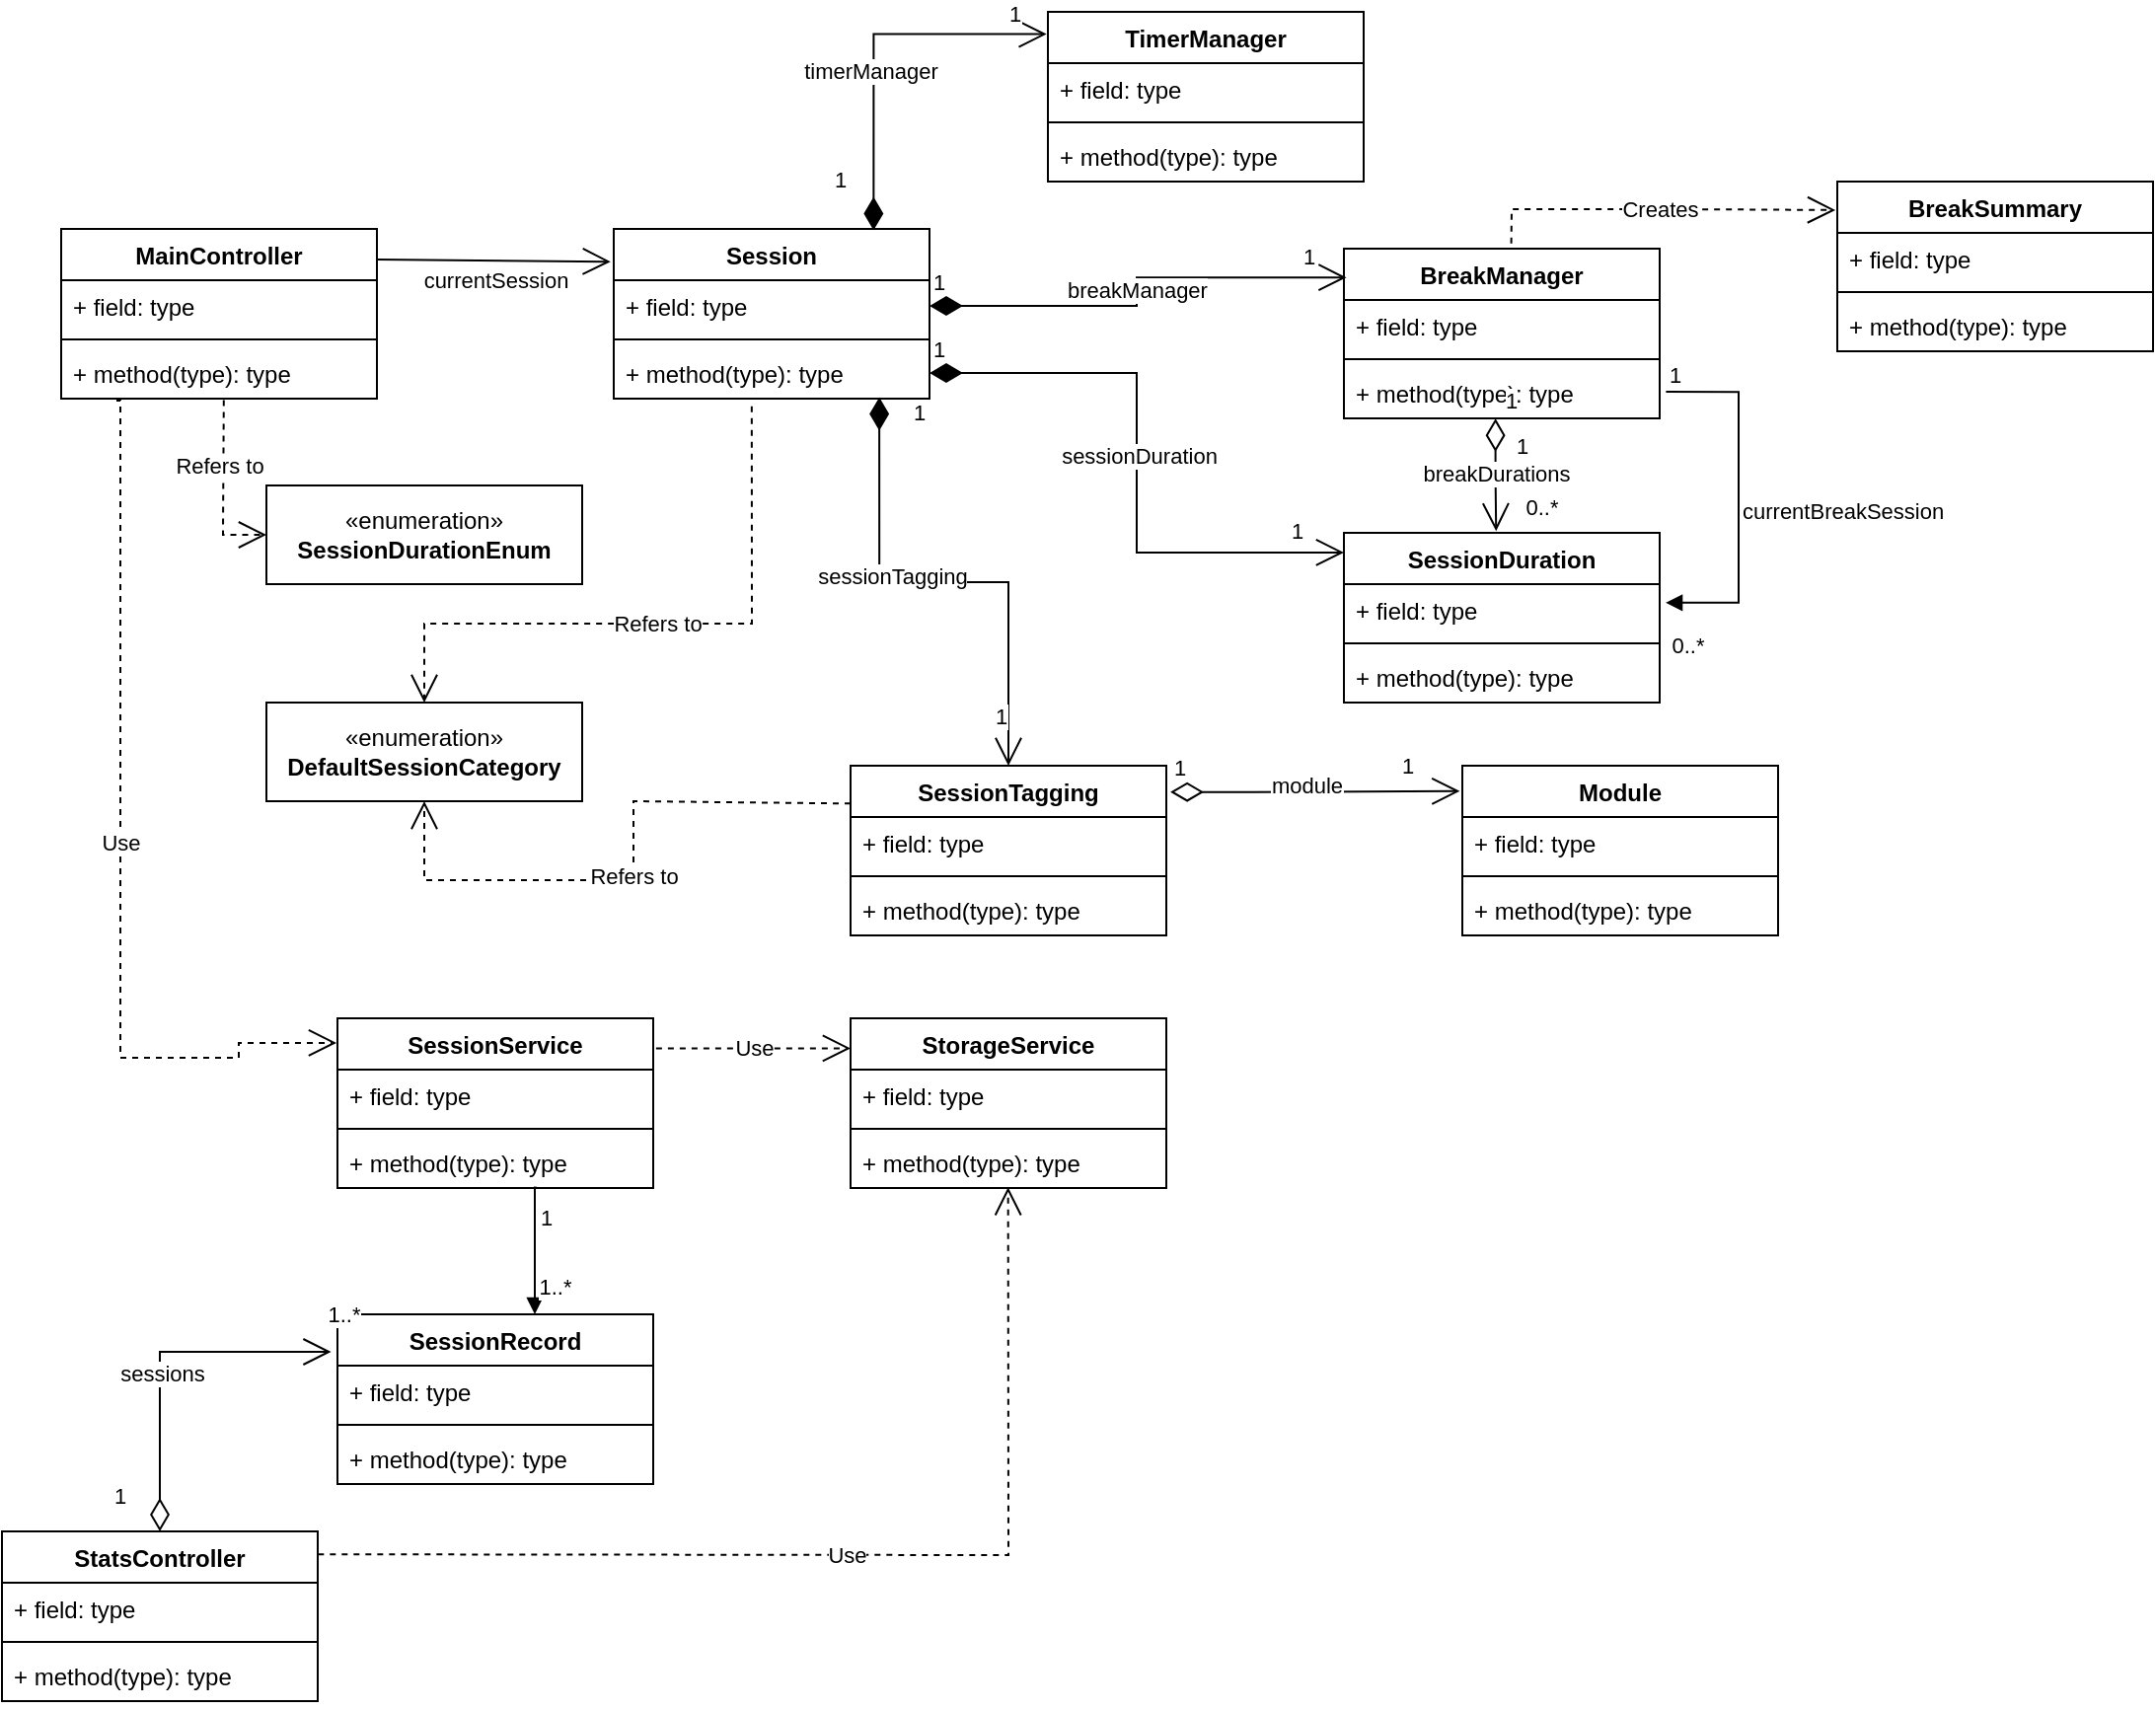 <mxfile version="26.0.14">
  <diagram name="Class Diagram" id="D2dMaaOnBkSUYKfhlZAn">
    <mxGraphModel dx="1320" dy="862" grid="1" gridSize="10" guides="1" tooltips="1" connect="1" arrows="1" fold="1" page="1" pageScale="1" pageWidth="827" pageHeight="1169" math="0" shadow="0">
      <root>
        <mxCell id="0" />
        <mxCell id="1" parent="0" />
        <mxCell id="xvJcPgrTXBg1_X-vIGtB-1" value="MainController" style="swimlane;fontStyle=1;align=center;verticalAlign=top;childLayout=stackLayout;horizontal=1;startSize=26;horizontalStack=0;resizeParent=1;resizeParentMax=0;resizeLast=0;collapsible=1;marginBottom=0;whiteSpace=wrap;html=1;" vertex="1" parent="1">
          <mxGeometry x="150" y="270" width="160" height="86" as="geometry" />
        </mxCell>
        <mxCell id="xvJcPgrTXBg1_X-vIGtB-2" value="+ field: type" style="text;strokeColor=none;fillColor=none;align=left;verticalAlign=top;spacingLeft=4;spacingRight=4;overflow=hidden;rotatable=0;points=[[0,0.5],[1,0.5]];portConstraint=eastwest;whiteSpace=wrap;html=1;" vertex="1" parent="xvJcPgrTXBg1_X-vIGtB-1">
          <mxGeometry y="26" width="160" height="26" as="geometry" />
        </mxCell>
        <mxCell id="xvJcPgrTXBg1_X-vIGtB-3" value="" style="line;strokeWidth=1;fillColor=none;align=left;verticalAlign=middle;spacingTop=-1;spacingLeft=3;spacingRight=3;rotatable=0;labelPosition=right;points=[];portConstraint=eastwest;strokeColor=inherit;" vertex="1" parent="xvJcPgrTXBg1_X-vIGtB-1">
          <mxGeometry y="52" width="160" height="8" as="geometry" />
        </mxCell>
        <mxCell id="xvJcPgrTXBg1_X-vIGtB-4" value="+ method(type): type" style="text;strokeColor=none;fillColor=none;align=left;verticalAlign=top;spacingLeft=4;spacingRight=4;overflow=hidden;rotatable=0;points=[[0,0.5],[1,0.5]];portConstraint=eastwest;whiteSpace=wrap;html=1;" vertex="1" parent="xvJcPgrTXBg1_X-vIGtB-1">
          <mxGeometry y="60" width="160" height="26" as="geometry" />
        </mxCell>
        <mxCell id="xvJcPgrTXBg1_X-vIGtB-5" value="Session" style="swimlane;fontStyle=1;align=center;verticalAlign=top;childLayout=stackLayout;horizontal=1;startSize=26;horizontalStack=0;resizeParent=1;resizeParentMax=0;resizeLast=0;collapsible=1;marginBottom=0;whiteSpace=wrap;html=1;" vertex="1" parent="1">
          <mxGeometry x="430" y="270" width="160" height="86" as="geometry" />
        </mxCell>
        <mxCell id="xvJcPgrTXBg1_X-vIGtB-6" value="+ field: type" style="text;strokeColor=none;fillColor=none;align=left;verticalAlign=top;spacingLeft=4;spacingRight=4;overflow=hidden;rotatable=0;points=[[0,0.5],[1,0.5]];portConstraint=eastwest;whiteSpace=wrap;html=1;" vertex="1" parent="xvJcPgrTXBg1_X-vIGtB-5">
          <mxGeometry y="26" width="160" height="26" as="geometry" />
        </mxCell>
        <mxCell id="xvJcPgrTXBg1_X-vIGtB-7" value="" style="line;strokeWidth=1;fillColor=none;align=left;verticalAlign=middle;spacingTop=-1;spacingLeft=3;spacingRight=3;rotatable=0;labelPosition=right;points=[];portConstraint=eastwest;strokeColor=inherit;" vertex="1" parent="xvJcPgrTXBg1_X-vIGtB-5">
          <mxGeometry y="52" width="160" height="8" as="geometry" />
        </mxCell>
        <mxCell id="xvJcPgrTXBg1_X-vIGtB-8" value="+ method(type): type" style="text;strokeColor=none;fillColor=none;align=left;verticalAlign=top;spacingLeft=4;spacingRight=4;overflow=hidden;rotatable=0;points=[[0,0.5],[1,0.5]];portConstraint=eastwest;whiteSpace=wrap;html=1;" vertex="1" parent="xvJcPgrTXBg1_X-vIGtB-5">
          <mxGeometry y="60" width="160" height="26" as="geometry" />
        </mxCell>
        <mxCell id="xvJcPgrTXBg1_X-vIGtB-9" value="BreakManager" style="swimlane;fontStyle=1;align=center;verticalAlign=top;childLayout=stackLayout;horizontal=1;startSize=26;horizontalStack=0;resizeParent=1;resizeParentMax=0;resizeLast=0;collapsible=1;marginBottom=0;whiteSpace=wrap;html=1;" vertex="1" parent="1">
          <mxGeometry x="800" y="280" width="160" height="86" as="geometry" />
        </mxCell>
        <mxCell id="xvJcPgrTXBg1_X-vIGtB-10" value="+ field: type" style="text;strokeColor=none;fillColor=none;align=left;verticalAlign=top;spacingLeft=4;spacingRight=4;overflow=hidden;rotatable=0;points=[[0,0.5],[1,0.5]];portConstraint=eastwest;whiteSpace=wrap;html=1;" vertex="1" parent="xvJcPgrTXBg1_X-vIGtB-9">
          <mxGeometry y="26" width="160" height="26" as="geometry" />
        </mxCell>
        <mxCell id="xvJcPgrTXBg1_X-vIGtB-11" value="" style="line;strokeWidth=1;fillColor=none;align=left;verticalAlign=middle;spacingTop=-1;spacingLeft=3;spacingRight=3;rotatable=0;labelPosition=right;points=[];portConstraint=eastwest;strokeColor=inherit;" vertex="1" parent="xvJcPgrTXBg1_X-vIGtB-9">
          <mxGeometry y="52" width="160" height="8" as="geometry" />
        </mxCell>
        <mxCell id="xvJcPgrTXBg1_X-vIGtB-12" value="+ method(type): type" style="text;strokeColor=none;fillColor=none;align=left;verticalAlign=top;spacingLeft=4;spacingRight=4;overflow=hidden;rotatable=0;points=[[0,0.5],[1,0.5]];portConstraint=eastwest;whiteSpace=wrap;html=1;" vertex="1" parent="xvJcPgrTXBg1_X-vIGtB-9">
          <mxGeometry y="60" width="160" height="26" as="geometry" />
        </mxCell>
        <mxCell id="xvJcPgrTXBg1_X-vIGtB-13" value="TimerManager" style="swimlane;fontStyle=1;align=center;verticalAlign=top;childLayout=stackLayout;horizontal=1;startSize=26;horizontalStack=0;resizeParent=1;resizeParentMax=0;resizeLast=0;collapsible=1;marginBottom=0;whiteSpace=wrap;html=1;" vertex="1" parent="1">
          <mxGeometry x="650" y="160" width="160" height="86" as="geometry" />
        </mxCell>
        <mxCell id="xvJcPgrTXBg1_X-vIGtB-14" value="+ field: type" style="text;strokeColor=none;fillColor=none;align=left;verticalAlign=top;spacingLeft=4;spacingRight=4;overflow=hidden;rotatable=0;points=[[0,0.5],[1,0.5]];portConstraint=eastwest;whiteSpace=wrap;html=1;" vertex="1" parent="xvJcPgrTXBg1_X-vIGtB-13">
          <mxGeometry y="26" width="160" height="26" as="geometry" />
        </mxCell>
        <mxCell id="xvJcPgrTXBg1_X-vIGtB-15" value="" style="line;strokeWidth=1;fillColor=none;align=left;verticalAlign=middle;spacingTop=-1;spacingLeft=3;spacingRight=3;rotatable=0;labelPosition=right;points=[];portConstraint=eastwest;strokeColor=inherit;" vertex="1" parent="xvJcPgrTXBg1_X-vIGtB-13">
          <mxGeometry y="52" width="160" height="8" as="geometry" />
        </mxCell>
        <mxCell id="xvJcPgrTXBg1_X-vIGtB-16" value="+ method(type): type" style="text;strokeColor=none;fillColor=none;align=left;verticalAlign=top;spacingLeft=4;spacingRight=4;overflow=hidden;rotatable=0;points=[[0,0.5],[1,0.5]];portConstraint=eastwest;whiteSpace=wrap;html=1;" vertex="1" parent="xvJcPgrTXBg1_X-vIGtB-13">
          <mxGeometry y="60" width="160" height="26" as="geometry" />
        </mxCell>
        <mxCell id="xvJcPgrTXBg1_X-vIGtB-17" value="SessionDuration" style="swimlane;fontStyle=1;align=center;verticalAlign=top;childLayout=stackLayout;horizontal=1;startSize=26;horizontalStack=0;resizeParent=1;resizeParentMax=0;resizeLast=0;collapsible=1;marginBottom=0;whiteSpace=wrap;html=1;" vertex="1" parent="1">
          <mxGeometry x="800" y="424" width="160" height="86" as="geometry" />
        </mxCell>
        <mxCell id="xvJcPgrTXBg1_X-vIGtB-18" value="+ field: type" style="text;strokeColor=none;fillColor=none;align=left;verticalAlign=top;spacingLeft=4;spacingRight=4;overflow=hidden;rotatable=0;points=[[0,0.5],[1,0.5]];portConstraint=eastwest;whiteSpace=wrap;html=1;" vertex="1" parent="xvJcPgrTXBg1_X-vIGtB-17">
          <mxGeometry y="26" width="160" height="26" as="geometry" />
        </mxCell>
        <mxCell id="xvJcPgrTXBg1_X-vIGtB-19" value="" style="line;strokeWidth=1;fillColor=none;align=left;verticalAlign=middle;spacingTop=-1;spacingLeft=3;spacingRight=3;rotatable=0;labelPosition=right;points=[];portConstraint=eastwest;strokeColor=inherit;" vertex="1" parent="xvJcPgrTXBg1_X-vIGtB-17">
          <mxGeometry y="52" width="160" height="8" as="geometry" />
        </mxCell>
        <mxCell id="xvJcPgrTXBg1_X-vIGtB-20" value="+ method(type): type" style="text;strokeColor=none;fillColor=none;align=left;verticalAlign=top;spacingLeft=4;spacingRight=4;overflow=hidden;rotatable=0;points=[[0,0.5],[1,0.5]];portConstraint=eastwest;whiteSpace=wrap;html=1;" vertex="1" parent="xvJcPgrTXBg1_X-vIGtB-17">
          <mxGeometry y="60" width="160" height="26" as="geometry" />
        </mxCell>
        <mxCell id="xvJcPgrTXBg1_X-vIGtB-22" value="SessionTagging" style="swimlane;fontStyle=1;align=center;verticalAlign=top;childLayout=stackLayout;horizontal=1;startSize=26;horizontalStack=0;resizeParent=1;resizeParentMax=0;resizeLast=0;collapsible=1;marginBottom=0;whiteSpace=wrap;html=1;" vertex="1" parent="1">
          <mxGeometry x="550" y="542" width="160" height="86" as="geometry" />
        </mxCell>
        <mxCell id="xvJcPgrTXBg1_X-vIGtB-23" value="+ field: type" style="text;strokeColor=none;fillColor=none;align=left;verticalAlign=top;spacingLeft=4;spacingRight=4;overflow=hidden;rotatable=0;points=[[0,0.5],[1,0.5]];portConstraint=eastwest;whiteSpace=wrap;html=1;" vertex="1" parent="xvJcPgrTXBg1_X-vIGtB-22">
          <mxGeometry y="26" width="160" height="26" as="geometry" />
        </mxCell>
        <mxCell id="xvJcPgrTXBg1_X-vIGtB-24" value="" style="line;strokeWidth=1;fillColor=none;align=left;verticalAlign=middle;spacingTop=-1;spacingLeft=3;spacingRight=3;rotatable=0;labelPosition=right;points=[];portConstraint=eastwest;strokeColor=inherit;" vertex="1" parent="xvJcPgrTXBg1_X-vIGtB-22">
          <mxGeometry y="52" width="160" height="8" as="geometry" />
        </mxCell>
        <mxCell id="xvJcPgrTXBg1_X-vIGtB-25" value="+ method(type): type" style="text;strokeColor=none;fillColor=none;align=left;verticalAlign=top;spacingLeft=4;spacingRight=4;overflow=hidden;rotatable=0;points=[[0,0.5],[1,0.5]];portConstraint=eastwest;whiteSpace=wrap;html=1;" vertex="1" parent="xvJcPgrTXBg1_X-vIGtB-22">
          <mxGeometry y="60" width="160" height="26" as="geometry" />
        </mxCell>
        <mxCell id="xvJcPgrTXBg1_X-vIGtB-26" value="Module" style="swimlane;fontStyle=1;align=center;verticalAlign=top;childLayout=stackLayout;horizontal=1;startSize=26;horizontalStack=0;resizeParent=1;resizeParentMax=0;resizeLast=0;collapsible=1;marginBottom=0;whiteSpace=wrap;html=1;" vertex="1" parent="1">
          <mxGeometry x="860" y="542" width="160" height="86" as="geometry" />
        </mxCell>
        <mxCell id="xvJcPgrTXBg1_X-vIGtB-27" value="+ field: type" style="text;strokeColor=none;fillColor=none;align=left;verticalAlign=top;spacingLeft=4;spacingRight=4;overflow=hidden;rotatable=0;points=[[0,0.5],[1,0.5]];portConstraint=eastwest;whiteSpace=wrap;html=1;" vertex="1" parent="xvJcPgrTXBg1_X-vIGtB-26">
          <mxGeometry y="26" width="160" height="26" as="geometry" />
        </mxCell>
        <mxCell id="xvJcPgrTXBg1_X-vIGtB-28" value="" style="line;strokeWidth=1;fillColor=none;align=left;verticalAlign=middle;spacingTop=-1;spacingLeft=3;spacingRight=3;rotatable=0;labelPosition=right;points=[];portConstraint=eastwest;strokeColor=inherit;" vertex="1" parent="xvJcPgrTXBg1_X-vIGtB-26">
          <mxGeometry y="52" width="160" height="8" as="geometry" />
        </mxCell>
        <mxCell id="xvJcPgrTXBg1_X-vIGtB-29" value="+ method(type): type" style="text;strokeColor=none;fillColor=none;align=left;verticalAlign=top;spacingLeft=4;spacingRight=4;overflow=hidden;rotatable=0;points=[[0,0.5],[1,0.5]];portConstraint=eastwest;whiteSpace=wrap;html=1;" vertex="1" parent="xvJcPgrTXBg1_X-vIGtB-26">
          <mxGeometry y="60" width="160" height="26" as="geometry" />
        </mxCell>
        <mxCell id="xvJcPgrTXBg1_X-vIGtB-30" value="SessionService" style="swimlane;fontStyle=1;align=center;verticalAlign=top;childLayout=stackLayout;horizontal=1;startSize=26;horizontalStack=0;resizeParent=1;resizeParentMax=0;resizeLast=0;collapsible=1;marginBottom=0;whiteSpace=wrap;html=1;" vertex="1" parent="1">
          <mxGeometry x="290" y="670" width="160" height="86" as="geometry" />
        </mxCell>
        <mxCell id="xvJcPgrTXBg1_X-vIGtB-31" value="+ field: type" style="text;strokeColor=none;fillColor=none;align=left;verticalAlign=top;spacingLeft=4;spacingRight=4;overflow=hidden;rotatable=0;points=[[0,0.5],[1,0.5]];portConstraint=eastwest;whiteSpace=wrap;html=1;" vertex="1" parent="xvJcPgrTXBg1_X-vIGtB-30">
          <mxGeometry y="26" width="160" height="26" as="geometry" />
        </mxCell>
        <mxCell id="xvJcPgrTXBg1_X-vIGtB-32" value="" style="line;strokeWidth=1;fillColor=none;align=left;verticalAlign=middle;spacingTop=-1;spacingLeft=3;spacingRight=3;rotatable=0;labelPosition=right;points=[];portConstraint=eastwest;strokeColor=inherit;" vertex="1" parent="xvJcPgrTXBg1_X-vIGtB-30">
          <mxGeometry y="52" width="160" height="8" as="geometry" />
        </mxCell>
        <mxCell id="xvJcPgrTXBg1_X-vIGtB-33" value="+ method(type): type" style="text;strokeColor=none;fillColor=none;align=left;verticalAlign=top;spacingLeft=4;spacingRight=4;overflow=hidden;rotatable=0;points=[[0,0.5],[1,0.5]];portConstraint=eastwest;whiteSpace=wrap;html=1;" vertex="1" parent="xvJcPgrTXBg1_X-vIGtB-30">
          <mxGeometry y="60" width="160" height="26" as="geometry" />
        </mxCell>
        <mxCell id="xvJcPgrTXBg1_X-vIGtB-34" value="StorageService" style="swimlane;fontStyle=1;align=center;verticalAlign=top;childLayout=stackLayout;horizontal=1;startSize=26;horizontalStack=0;resizeParent=1;resizeParentMax=0;resizeLast=0;collapsible=1;marginBottom=0;whiteSpace=wrap;html=1;" vertex="1" parent="1">
          <mxGeometry x="550" y="670" width="160" height="86" as="geometry" />
        </mxCell>
        <mxCell id="xvJcPgrTXBg1_X-vIGtB-35" value="+ field: type" style="text;strokeColor=none;fillColor=none;align=left;verticalAlign=top;spacingLeft=4;spacingRight=4;overflow=hidden;rotatable=0;points=[[0,0.5],[1,0.5]];portConstraint=eastwest;whiteSpace=wrap;html=1;" vertex="1" parent="xvJcPgrTXBg1_X-vIGtB-34">
          <mxGeometry y="26" width="160" height="26" as="geometry" />
        </mxCell>
        <mxCell id="xvJcPgrTXBg1_X-vIGtB-36" value="" style="line;strokeWidth=1;fillColor=none;align=left;verticalAlign=middle;spacingTop=-1;spacingLeft=3;spacingRight=3;rotatable=0;labelPosition=right;points=[];portConstraint=eastwest;strokeColor=inherit;" vertex="1" parent="xvJcPgrTXBg1_X-vIGtB-34">
          <mxGeometry y="52" width="160" height="8" as="geometry" />
        </mxCell>
        <mxCell id="xvJcPgrTXBg1_X-vIGtB-37" value="+ method(type): type" style="text;strokeColor=none;fillColor=none;align=left;verticalAlign=top;spacingLeft=4;spacingRight=4;overflow=hidden;rotatable=0;points=[[0,0.5],[1,0.5]];portConstraint=eastwest;whiteSpace=wrap;html=1;" vertex="1" parent="xvJcPgrTXBg1_X-vIGtB-34">
          <mxGeometry y="60" width="160" height="26" as="geometry" />
        </mxCell>
        <mxCell id="xvJcPgrTXBg1_X-vIGtB-38" value="SessionRecord" style="swimlane;fontStyle=1;align=center;verticalAlign=top;childLayout=stackLayout;horizontal=1;startSize=26;horizontalStack=0;resizeParent=1;resizeParentMax=0;resizeLast=0;collapsible=1;marginBottom=0;whiteSpace=wrap;html=1;" vertex="1" parent="1">
          <mxGeometry x="290" y="820" width="160" height="86" as="geometry" />
        </mxCell>
        <mxCell id="xvJcPgrTXBg1_X-vIGtB-39" value="+ field: type" style="text;strokeColor=none;fillColor=none;align=left;verticalAlign=top;spacingLeft=4;spacingRight=4;overflow=hidden;rotatable=0;points=[[0,0.5],[1,0.5]];portConstraint=eastwest;whiteSpace=wrap;html=1;" vertex="1" parent="xvJcPgrTXBg1_X-vIGtB-38">
          <mxGeometry y="26" width="160" height="26" as="geometry" />
        </mxCell>
        <mxCell id="xvJcPgrTXBg1_X-vIGtB-40" value="" style="line;strokeWidth=1;fillColor=none;align=left;verticalAlign=middle;spacingTop=-1;spacingLeft=3;spacingRight=3;rotatable=0;labelPosition=right;points=[];portConstraint=eastwest;strokeColor=inherit;" vertex="1" parent="xvJcPgrTXBg1_X-vIGtB-38">
          <mxGeometry y="52" width="160" height="8" as="geometry" />
        </mxCell>
        <mxCell id="xvJcPgrTXBg1_X-vIGtB-41" value="+ method(type): type" style="text;strokeColor=none;fillColor=none;align=left;verticalAlign=top;spacingLeft=4;spacingRight=4;overflow=hidden;rotatable=0;points=[[0,0.5],[1,0.5]];portConstraint=eastwest;whiteSpace=wrap;html=1;" vertex="1" parent="xvJcPgrTXBg1_X-vIGtB-38">
          <mxGeometry y="60" width="160" height="26" as="geometry" />
        </mxCell>
        <mxCell id="xvJcPgrTXBg1_X-vIGtB-42" value="«enumeration»&lt;br&gt;&lt;b&gt;DefaultSessionCategory&lt;/b&gt;" style="html=1;whiteSpace=wrap;" vertex="1" parent="1">
          <mxGeometry x="254" y="510" width="160" height="50" as="geometry" />
        </mxCell>
        <mxCell id="xvJcPgrTXBg1_X-vIGtB-44" value="«enumeration»&lt;br&gt;&lt;b&gt;SessionDurationEnum&lt;/b&gt;" style="html=1;whiteSpace=wrap;" vertex="1" parent="1">
          <mxGeometry x="254" y="400" width="160" height="50" as="geometry" />
        </mxCell>
        <mxCell id="xvJcPgrTXBg1_X-vIGtB-45" value="" style="endArrow=open;endFill=1;endSize=12;html=1;rounded=0;exitX=0.999;exitY=0.18;exitDx=0;exitDy=0;exitPerimeter=0;entryX=-0.01;entryY=0.193;entryDx=0;entryDy=0;entryPerimeter=0;" edge="1" parent="1" source="xvJcPgrTXBg1_X-vIGtB-1" target="xvJcPgrTXBg1_X-vIGtB-5">
          <mxGeometry width="160" relative="1" as="geometry">
            <mxPoint x="290" y="400" as="sourcePoint" />
            <mxPoint x="380" y="285" as="targetPoint" />
          </mxGeometry>
        </mxCell>
        <mxCell id="xvJcPgrTXBg1_X-vIGtB-74" value="currentSession" style="edgeLabel;html=1;align=center;verticalAlign=middle;resizable=0;points=[];" vertex="1" connectable="0" parent="xvJcPgrTXBg1_X-vIGtB-45">
          <mxGeometry x="-0.126" y="2" relative="1" as="geometry">
            <mxPoint x="8" y="12" as="offset" />
          </mxGeometry>
        </mxCell>
        <mxCell id="xvJcPgrTXBg1_X-vIGtB-46" value="1" style="endArrow=open;html=1;endSize=12;startArrow=diamondThin;startSize=14;startFill=1;edgeStyle=orthogonalEdgeStyle;align=left;verticalAlign=bottom;rounded=0;entryX=-0.004;entryY=0.131;entryDx=0;entryDy=0;entryPerimeter=0;exitX=0.823;exitY=0.008;exitDx=0;exitDy=0;exitPerimeter=0;" edge="1" parent="1" source="xvJcPgrTXBg1_X-vIGtB-5" target="xvJcPgrTXBg1_X-vIGtB-13">
          <mxGeometry x="-0.826" y="22" relative="1" as="geometry">
            <mxPoint x="500" y="400" as="sourcePoint" />
            <mxPoint x="660" y="400" as="targetPoint" />
            <mxPoint as="offset" />
          </mxGeometry>
        </mxCell>
        <mxCell id="xvJcPgrTXBg1_X-vIGtB-47" value="1" style="edgeLabel;html=1;align=center;verticalAlign=middle;resizable=0;points=[];" vertex="1" connectable="0" parent="xvJcPgrTXBg1_X-vIGtB-46">
          <mxGeometry x="0.875" y="1" relative="1" as="geometry">
            <mxPoint x="-5" y="-10" as="offset" />
          </mxGeometry>
        </mxCell>
        <mxCell id="xvJcPgrTXBg1_X-vIGtB-75" value="timerManager" style="edgeLabel;html=1;align=center;verticalAlign=middle;resizable=0;points=[];" vertex="1" connectable="0" parent="xvJcPgrTXBg1_X-vIGtB-46">
          <mxGeometry x="-0.015" y="-1" relative="1" as="geometry">
            <mxPoint x="-3" y="11" as="offset" />
          </mxGeometry>
        </mxCell>
        <mxCell id="xvJcPgrTXBg1_X-vIGtB-48" value="1" style="endArrow=open;html=1;endSize=12;startArrow=diamondThin;startSize=14;startFill=1;edgeStyle=orthogonalEdgeStyle;align=left;verticalAlign=bottom;rounded=0;entryX=0.008;entryY=0.17;entryDx=0;entryDy=0;entryPerimeter=0;exitX=1;exitY=0.5;exitDx=0;exitDy=0;" edge="1" parent="1" source="xvJcPgrTXBg1_X-vIGtB-6" target="xvJcPgrTXBg1_X-vIGtB-9">
          <mxGeometry x="-1" y="3" relative="1" as="geometry">
            <mxPoint x="550" y="297" as="sourcePoint" />
            <mxPoint x="659" y="181" as="targetPoint" />
          </mxGeometry>
        </mxCell>
        <mxCell id="xvJcPgrTXBg1_X-vIGtB-49" value="1" style="edgeLabel;html=1;align=center;verticalAlign=middle;resizable=0;points=[];" vertex="1" connectable="0" parent="xvJcPgrTXBg1_X-vIGtB-48">
          <mxGeometry x="0.875" y="1" relative="1" as="geometry">
            <mxPoint x="-5" y="-10" as="offset" />
          </mxGeometry>
        </mxCell>
        <mxCell id="xvJcPgrTXBg1_X-vIGtB-76" value="breakManager" style="edgeLabel;html=1;align=center;verticalAlign=middle;resizable=0;points=[];" vertex="1" connectable="0" parent="xvJcPgrTXBg1_X-vIGtB-48">
          <mxGeometry x="-0.01" relative="1" as="geometry">
            <mxPoint y="-2" as="offset" />
          </mxGeometry>
        </mxCell>
        <mxCell id="xvJcPgrTXBg1_X-vIGtB-50" value="1" style="endArrow=open;html=1;endSize=12;startArrow=diamondThin;startSize=14;startFill=1;edgeStyle=orthogonalEdgeStyle;align=left;verticalAlign=bottom;rounded=0;entryX=0;entryY=0.116;entryDx=0;entryDy=0;entryPerimeter=0;exitX=1;exitY=0.5;exitDx=0;exitDy=0;" edge="1" parent="1" source="xvJcPgrTXBg1_X-vIGtB-8" target="xvJcPgrTXBg1_X-vIGtB-17">
          <mxGeometry x="-1" y="3" relative="1" as="geometry">
            <mxPoint x="550" y="319" as="sourcePoint" />
            <mxPoint x="691" y="315" as="targetPoint" />
          </mxGeometry>
        </mxCell>
        <mxCell id="xvJcPgrTXBg1_X-vIGtB-51" value="1" style="edgeLabel;html=1;align=center;verticalAlign=middle;resizable=0;points=[];" vertex="1" connectable="0" parent="xvJcPgrTXBg1_X-vIGtB-50">
          <mxGeometry x="0.875" y="1" relative="1" as="geometry">
            <mxPoint x="-5" y="-10" as="offset" />
          </mxGeometry>
        </mxCell>
        <mxCell id="xvJcPgrTXBg1_X-vIGtB-77" value="sessionDuration" style="edgeLabel;html=1;align=center;verticalAlign=middle;resizable=0;points=[];" vertex="1" connectable="0" parent="xvJcPgrTXBg1_X-vIGtB-50">
          <mxGeometry x="-0.025" y="1" relative="1" as="geometry">
            <mxPoint as="offset" />
          </mxGeometry>
        </mxCell>
        <mxCell id="xvJcPgrTXBg1_X-vIGtB-52" value="1" style="endArrow=open;html=1;endSize=12;startArrow=diamondThin;startSize=14;startFill=1;edgeStyle=orthogonalEdgeStyle;align=left;verticalAlign=bottom;rounded=0;entryX=0.5;entryY=0;entryDx=0;entryDy=0;exitX=0.841;exitY=0.974;exitDx=0;exitDy=0;exitPerimeter=0;" edge="1" parent="1" source="xvJcPgrTXBg1_X-vIGtB-8" target="xvJcPgrTXBg1_X-vIGtB-22">
          <mxGeometry x="-0.871" y="15" relative="1" as="geometry">
            <mxPoint x="550" y="353" as="sourcePoint" />
            <mxPoint x="700" y="440" as="targetPoint" />
            <mxPoint as="offset" />
          </mxGeometry>
        </mxCell>
        <mxCell id="xvJcPgrTXBg1_X-vIGtB-53" value="1" style="edgeLabel;html=1;align=center;verticalAlign=middle;resizable=0;points=[];" vertex="1" connectable="0" parent="xvJcPgrTXBg1_X-vIGtB-52">
          <mxGeometry x="0.875" y="1" relative="1" as="geometry">
            <mxPoint x="-5" y="-10" as="offset" />
          </mxGeometry>
        </mxCell>
        <mxCell id="xvJcPgrTXBg1_X-vIGtB-78" value="sessionTagging" style="edgeLabel;html=1;align=center;verticalAlign=middle;resizable=0;points=[];" vertex="1" connectable="0" parent="xvJcPgrTXBg1_X-vIGtB-52">
          <mxGeometry x="-0.209" y="3" relative="1" as="geometry">
            <mxPoint as="offset" />
          </mxGeometry>
        </mxCell>
        <mxCell id="xvJcPgrTXBg1_X-vIGtB-55" value="1" style="endArrow=open;html=1;endSize=12;startArrow=diamondThin;startSize=14;startFill=0;edgeStyle=orthogonalEdgeStyle;align=left;verticalAlign=bottom;rounded=0;exitX=1.013;exitY=0.155;exitDx=0;exitDy=0;exitPerimeter=0;entryX=-0.008;entryY=0.15;entryDx=0;entryDy=0;entryPerimeter=0;" edge="1" parent="1" source="xvJcPgrTXBg1_X-vIGtB-22" target="xvJcPgrTXBg1_X-vIGtB-26">
          <mxGeometry x="-1" y="3" relative="1" as="geometry">
            <mxPoint x="530" y="520" as="sourcePoint" />
            <mxPoint x="690" y="520" as="targetPoint" />
          </mxGeometry>
        </mxCell>
        <mxCell id="xvJcPgrTXBg1_X-vIGtB-56" value="1" style="edgeLabel;html=1;align=center;verticalAlign=middle;resizable=0;points=[];" vertex="1" connectable="0" parent="xvJcPgrTXBg1_X-vIGtB-55">
          <mxGeometry x="0.638" y="-1" relative="1" as="geometry">
            <mxPoint y="-14" as="offset" />
          </mxGeometry>
        </mxCell>
        <mxCell id="xvJcPgrTXBg1_X-vIGtB-79" value="module" style="edgeLabel;html=1;align=center;verticalAlign=middle;resizable=0;points=[];" vertex="1" connectable="0" parent="xvJcPgrTXBg1_X-vIGtB-55">
          <mxGeometry x="-0.246" y="-3" relative="1" as="geometry">
            <mxPoint x="13" y="-7" as="offset" />
          </mxGeometry>
        </mxCell>
        <mxCell id="xvJcPgrTXBg1_X-vIGtB-57" value="Use" style="endArrow=open;endSize=12;dashed=1;html=1;rounded=0;exitX=0.178;exitY=0.981;exitDx=0;exitDy=0;exitPerimeter=0;edgeStyle=orthogonalEdgeStyle;entryX=-0.003;entryY=0.145;entryDx=0;entryDy=0;entryPerimeter=0;" edge="1" parent="1" source="xvJcPgrTXBg1_X-vIGtB-4" target="xvJcPgrTXBg1_X-vIGtB-30">
          <mxGeometry width="160" relative="1" as="geometry">
            <mxPoint x="90" y="540" as="sourcePoint" />
            <mxPoint x="210" y="700" as="targetPoint" />
            <Array as="points">
              <mxPoint x="179" y="357" />
              <mxPoint x="180" y="357" />
              <mxPoint x="180" y="690" />
              <mxPoint x="240" y="690" />
              <mxPoint x="240" y="682" />
            </Array>
          </mxGeometry>
        </mxCell>
        <mxCell id="xvJcPgrTXBg1_X-vIGtB-59" value="Use" style="endArrow=open;endSize=12;dashed=1;html=1;rounded=0;exitX=1.009;exitY=0.177;exitDx=0;exitDy=0;exitPerimeter=0;entryX=0;entryY=0.177;entryDx=0;entryDy=0;entryPerimeter=0;" edge="1" parent="1" source="xvJcPgrTXBg1_X-vIGtB-30" target="xvJcPgrTXBg1_X-vIGtB-34">
          <mxGeometry width="160" relative="1" as="geometry">
            <mxPoint x="490" y="790" as="sourcePoint" />
            <mxPoint x="650" y="790" as="targetPoint" />
          </mxGeometry>
        </mxCell>
        <mxCell id="xvJcPgrTXBg1_X-vIGtB-60" value="" style="endArrow=block;endFill=1;html=1;edgeStyle=orthogonalEdgeStyle;align=left;verticalAlign=top;rounded=0;entryX=0.625;entryY=0;entryDx=0;entryDy=0;entryPerimeter=0;exitX=0.632;exitY=0.994;exitDx=0;exitDy=0;exitPerimeter=0;" edge="1" parent="1" source="xvJcPgrTXBg1_X-vIGtB-33" target="xvJcPgrTXBg1_X-vIGtB-38">
          <mxGeometry x="-0.214" y="10" relative="1" as="geometry">
            <mxPoint x="350" y="790" as="sourcePoint" />
            <mxPoint x="510" y="790" as="targetPoint" />
            <Array as="points">
              <mxPoint x="390" y="756" />
            </Array>
            <mxPoint as="offset" />
          </mxGeometry>
        </mxCell>
        <mxCell id="xvJcPgrTXBg1_X-vIGtB-61" value="1" style="edgeLabel;resizable=0;html=1;align=left;verticalAlign=bottom;" connectable="0" vertex="1" parent="xvJcPgrTXBg1_X-vIGtB-60">
          <mxGeometry x="-1" relative="1" as="geometry">
            <mxPoint y="24" as="offset" />
          </mxGeometry>
        </mxCell>
        <mxCell id="xvJcPgrTXBg1_X-vIGtB-62" value="1..*" style="edgeLabel;html=1;align=center;verticalAlign=middle;resizable=0;points=[];" vertex="1" connectable="0" parent="xvJcPgrTXBg1_X-vIGtB-60">
          <mxGeometry x="0.747" y="-1" relative="1" as="geometry">
            <mxPoint x="11" y="-6" as="offset" />
          </mxGeometry>
        </mxCell>
        <mxCell id="xvJcPgrTXBg1_X-vIGtB-63" value="Refers to" style="endArrow=open;endSize=12;dashed=1;html=1;rounded=0;exitX=0.515;exitY=1.029;exitDx=0;exitDy=0;exitPerimeter=0;entryX=0;entryY=0.5;entryDx=0;entryDy=0;" edge="1" parent="1" source="xvJcPgrTXBg1_X-vIGtB-4" target="xvJcPgrTXBg1_X-vIGtB-44">
          <mxGeometry x="-0.263" y="-2" width="160" relative="1" as="geometry">
            <mxPoint x="220" y="400" as="sourcePoint" />
            <mxPoint x="380" y="400" as="targetPoint" />
            <Array as="points">
              <mxPoint x="232" y="425" />
            </Array>
            <mxPoint as="offset" />
          </mxGeometry>
        </mxCell>
        <mxCell id="xvJcPgrTXBg1_X-vIGtB-65" value="Refers to" style="endArrow=open;endSize=12;dashed=1;html=1;rounded=0;exitX=0.437;exitY=1.151;exitDx=0;exitDy=0;exitPerimeter=0;entryX=0.5;entryY=0;entryDx=0;entryDy=0;" edge="1" parent="1" source="xvJcPgrTXBg1_X-vIGtB-8" target="xvJcPgrTXBg1_X-vIGtB-42">
          <mxGeometry width="160" relative="1" as="geometry">
            <mxPoint x="470" y="460" as="sourcePoint" />
            <mxPoint x="630" y="460" as="targetPoint" />
            <Array as="points">
              <mxPoint x="500" y="470" />
              <mxPoint x="334" y="470" />
            </Array>
          </mxGeometry>
        </mxCell>
        <mxCell id="xvJcPgrTXBg1_X-vIGtB-66" value="Refers to" style="endArrow=open;endSize=12;dashed=1;html=1;rounded=0;exitX=0;exitY=0.223;exitDx=0;exitDy=0;exitPerimeter=0;entryX=0.5;entryY=1;entryDx=0;entryDy=0;" edge="1" parent="1" source="xvJcPgrTXBg1_X-vIGtB-22" target="xvJcPgrTXBg1_X-vIGtB-42">
          <mxGeometry width="160" relative="1" as="geometry">
            <mxPoint x="460" y="370" as="sourcePoint" />
            <mxPoint x="344" y="520" as="targetPoint" />
            <Array as="points">
              <mxPoint x="440" y="560" />
              <mxPoint x="440" y="600" />
              <mxPoint x="334" y="600" />
            </Array>
          </mxGeometry>
        </mxCell>
        <mxCell id="xvJcPgrTXBg1_X-vIGtB-67" value="StatsController" style="swimlane;fontStyle=1;align=center;verticalAlign=top;childLayout=stackLayout;horizontal=1;startSize=26;horizontalStack=0;resizeParent=1;resizeParentMax=0;resizeLast=0;collapsible=1;marginBottom=0;whiteSpace=wrap;html=1;" vertex="1" parent="1">
          <mxGeometry x="120" y="930" width="160" height="86" as="geometry" />
        </mxCell>
        <mxCell id="xvJcPgrTXBg1_X-vIGtB-68" value="+ field: type" style="text;strokeColor=none;fillColor=none;align=left;verticalAlign=top;spacingLeft=4;spacingRight=4;overflow=hidden;rotatable=0;points=[[0,0.5],[1,0.5]];portConstraint=eastwest;whiteSpace=wrap;html=1;" vertex="1" parent="xvJcPgrTXBg1_X-vIGtB-67">
          <mxGeometry y="26" width="160" height="26" as="geometry" />
        </mxCell>
        <mxCell id="xvJcPgrTXBg1_X-vIGtB-69" value="" style="line;strokeWidth=1;fillColor=none;align=left;verticalAlign=middle;spacingTop=-1;spacingLeft=3;spacingRight=3;rotatable=0;labelPosition=right;points=[];portConstraint=eastwest;strokeColor=inherit;" vertex="1" parent="xvJcPgrTXBg1_X-vIGtB-67">
          <mxGeometry y="52" width="160" height="8" as="geometry" />
        </mxCell>
        <mxCell id="xvJcPgrTXBg1_X-vIGtB-70" value="+ method(type): type" style="text;strokeColor=none;fillColor=none;align=left;verticalAlign=top;spacingLeft=4;spacingRight=4;overflow=hidden;rotatable=0;points=[[0,0.5],[1,0.5]];portConstraint=eastwest;whiteSpace=wrap;html=1;" vertex="1" parent="xvJcPgrTXBg1_X-vIGtB-67">
          <mxGeometry y="60" width="160" height="26" as="geometry" />
        </mxCell>
        <mxCell id="xvJcPgrTXBg1_X-vIGtB-71" value="Use" style="endArrow=open;endSize=12;dashed=1;html=1;rounded=0;exitX=1.001;exitY=0.135;exitDx=0;exitDy=0;exitPerimeter=0;entryX=0.499;entryY=0.985;entryDx=0;entryDy=0;entryPerimeter=0;" edge="1" parent="1" source="xvJcPgrTXBg1_X-vIGtB-67" target="xvJcPgrTXBg1_X-vIGtB-37">
          <mxGeometry width="160" relative="1" as="geometry">
            <mxPoint x="461" y="695" as="sourcePoint" />
            <mxPoint x="560" y="695" as="targetPoint" />
            <Array as="points">
              <mxPoint x="630" y="942" />
            </Array>
          </mxGeometry>
        </mxCell>
        <mxCell id="xvJcPgrTXBg1_X-vIGtB-72" value="1" style="endArrow=open;html=1;endSize=12;startArrow=diamondThin;startSize=14;startFill=0;edgeStyle=orthogonalEdgeStyle;align=left;verticalAlign=bottom;rounded=0;exitX=0.5;exitY=0;exitDx=0;exitDy=0;entryX=-0.02;entryY=0.221;entryDx=0;entryDy=0;entryPerimeter=0;" edge="1" parent="1" source="xvJcPgrTXBg1_X-vIGtB-67" target="xvJcPgrTXBg1_X-vIGtB-38">
          <mxGeometry x="-0.899" y="25" relative="1" as="geometry">
            <mxPoint x="120" y="912.66" as="sourcePoint" />
            <mxPoint x="280" y="896.4" as="targetPoint" />
            <Array as="points">
              <mxPoint x="200" y="839" />
            </Array>
            <mxPoint as="offset" />
          </mxGeometry>
        </mxCell>
        <mxCell id="xvJcPgrTXBg1_X-vIGtB-73" value="1..*" style="edgeLabel;html=1;align=center;verticalAlign=middle;resizable=0;points=[];" vertex="1" connectable="0" parent="xvJcPgrTXBg1_X-vIGtB-72">
          <mxGeometry x="0.638" y="-1" relative="1" as="geometry">
            <mxPoint x="38" y="-20" as="offset" />
          </mxGeometry>
        </mxCell>
        <mxCell id="xvJcPgrTXBg1_X-vIGtB-100" value="sessions" style="edgeLabel;html=1;align=center;verticalAlign=middle;resizable=0;points=[];" vertex="1" connectable="0" parent="xvJcPgrTXBg1_X-vIGtB-72">
          <mxGeometry x="0.252" y="-2" relative="1" as="geometry">
            <mxPoint x="-20" y="9" as="offset" />
          </mxGeometry>
        </mxCell>
        <mxCell id="xvJcPgrTXBg1_X-vIGtB-80" value="BreakSummary" style="swimlane;fontStyle=1;align=center;verticalAlign=top;childLayout=stackLayout;horizontal=1;startSize=26;horizontalStack=0;resizeParent=1;resizeParentMax=0;resizeLast=0;collapsible=1;marginBottom=0;whiteSpace=wrap;html=1;" vertex="1" parent="1">
          <mxGeometry x="1050" y="246" width="160" height="86" as="geometry" />
        </mxCell>
        <mxCell id="xvJcPgrTXBg1_X-vIGtB-81" value="+ field: type" style="text;strokeColor=none;fillColor=none;align=left;verticalAlign=top;spacingLeft=4;spacingRight=4;overflow=hidden;rotatable=0;points=[[0,0.5],[1,0.5]];portConstraint=eastwest;whiteSpace=wrap;html=1;" vertex="1" parent="xvJcPgrTXBg1_X-vIGtB-80">
          <mxGeometry y="26" width="160" height="26" as="geometry" />
        </mxCell>
        <mxCell id="xvJcPgrTXBg1_X-vIGtB-82" value="" style="line;strokeWidth=1;fillColor=none;align=left;verticalAlign=middle;spacingTop=-1;spacingLeft=3;spacingRight=3;rotatable=0;labelPosition=right;points=[];portConstraint=eastwest;strokeColor=inherit;" vertex="1" parent="xvJcPgrTXBg1_X-vIGtB-80">
          <mxGeometry y="52" width="160" height="8" as="geometry" />
        </mxCell>
        <mxCell id="xvJcPgrTXBg1_X-vIGtB-83" value="+ method(type): type" style="text;strokeColor=none;fillColor=none;align=left;verticalAlign=top;spacingLeft=4;spacingRight=4;overflow=hidden;rotatable=0;points=[[0,0.5],[1,0.5]];portConstraint=eastwest;whiteSpace=wrap;html=1;" vertex="1" parent="xvJcPgrTXBg1_X-vIGtB-80">
          <mxGeometry y="60" width="160" height="26" as="geometry" />
        </mxCell>
        <mxCell id="xvJcPgrTXBg1_X-vIGtB-88" value="1" style="endArrow=open;html=1;endSize=12;startArrow=diamondThin;startSize=14;startFill=0;edgeStyle=orthogonalEdgeStyle;align=left;verticalAlign=bottom;rounded=0;exitX=0.48;exitY=1.003;exitDx=0;exitDy=0;exitPerimeter=0;entryX=0.482;entryY=-0.01;entryDx=0;entryDy=0;entryPerimeter=0;" edge="1" parent="1" source="xvJcPgrTXBg1_X-vIGtB-12" target="xvJcPgrTXBg1_X-vIGtB-17">
          <mxGeometry x="-1" y="3" relative="1" as="geometry">
            <mxPoint x="850" y="390" as="sourcePoint" />
            <mxPoint x="1010" y="390" as="targetPoint" />
          </mxGeometry>
        </mxCell>
        <mxCell id="xvJcPgrTXBg1_X-vIGtB-89" value="1" style="edgeLabel;html=1;align=center;verticalAlign=middle;resizable=0;points=[];" vertex="1" connectable="0" parent="xvJcPgrTXBg1_X-vIGtB-88">
          <mxGeometry x="-0.526" y="-1" relative="1" as="geometry">
            <mxPoint x="14" as="offset" />
          </mxGeometry>
        </mxCell>
        <mxCell id="xvJcPgrTXBg1_X-vIGtB-90" value="0..*" style="edgeLabel;html=1;align=center;verticalAlign=middle;resizable=0;points=[];" vertex="1" connectable="0" parent="xvJcPgrTXBg1_X-vIGtB-88">
          <mxGeometry x="0.414" y="1" relative="1" as="geometry">
            <mxPoint x="22" y="4" as="offset" />
          </mxGeometry>
        </mxCell>
        <mxCell id="xvJcPgrTXBg1_X-vIGtB-91" value="breakDurations" style="edgeLabel;html=1;align=center;verticalAlign=middle;resizable=0;points=[];" vertex="1" connectable="0" parent="xvJcPgrTXBg1_X-vIGtB-88">
          <mxGeometry x="-0.026" relative="1" as="geometry">
            <mxPoint as="offset" />
          </mxGeometry>
        </mxCell>
        <mxCell id="xvJcPgrTXBg1_X-vIGtB-96" value="currentBreakSession" style="endArrow=block;endFill=1;html=1;edgeStyle=orthogonalEdgeStyle;align=left;verticalAlign=top;rounded=0;exitX=1.02;exitY=0.483;exitDx=0;exitDy=0;exitPerimeter=0;entryX=1.019;entryY=0.363;entryDx=0;entryDy=0;entryPerimeter=0;" edge="1" parent="1" source="xvJcPgrTXBg1_X-vIGtB-12" target="xvJcPgrTXBg1_X-vIGtB-18">
          <mxGeometry x="-0.067" relative="1" as="geometry">
            <mxPoint x="990" y="380" as="sourcePoint" />
            <mxPoint x="1150" y="380" as="targetPoint" />
            <Array as="points">
              <mxPoint x="1000" y="352" />
              <mxPoint x="1000" y="460" />
            </Array>
            <mxPoint as="offset" />
          </mxGeometry>
        </mxCell>
        <mxCell id="xvJcPgrTXBg1_X-vIGtB-97" value="1" style="edgeLabel;resizable=0;html=1;align=left;verticalAlign=bottom;" connectable="0" vertex="1" parent="xvJcPgrTXBg1_X-vIGtB-96">
          <mxGeometry x="-1" relative="1" as="geometry" />
        </mxCell>
        <mxCell id="xvJcPgrTXBg1_X-vIGtB-98" value="0..*" style="edgeLabel;html=1;align=center;verticalAlign=middle;resizable=0;points=[];" vertex="1" connectable="0" parent="xvJcPgrTXBg1_X-vIGtB-96">
          <mxGeometry x="0.876" y="-2" relative="1" as="geometry">
            <mxPoint y="23" as="offset" />
          </mxGeometry>
        </mxCell>
        <mxCell id="xvJcPgrTXBg1_X-vIGtB-99" value="Creates" style="endArrow=open;endSize=12;dashed=1;html=1;rounded=0;exitX=0.53;exitY=-0.03;exitDx=0;exitDy=0;exitPerimeter=0;entryX=-0.006;entryY=0.168;entryDx=0;entryDy=0;entryPerimeter=0;" edge="1" parent="1" source="xvJcPgrTXBg1_X-vIGtB-9" target="xvJcPgrTXBg1_X-vIGtB-80">
          <mxGeometry x="0.018" width="160" relative="1" as="geometry">
            <mxPoint x="940" y="230" as="sourcePoint" />
            <mxPoint x="1100" y="230" as="targetPoint" />
            <Array as="points">
              <mxPoint x="885" y="260" />
              <mxPoint x="970" y="260" />
            </Array>
            <mxPoint as="offset" />
          </mxGeometry>
        </mxCell>
      </root>
    </mxGraphModel>
  </diagram>
</mxfile>
